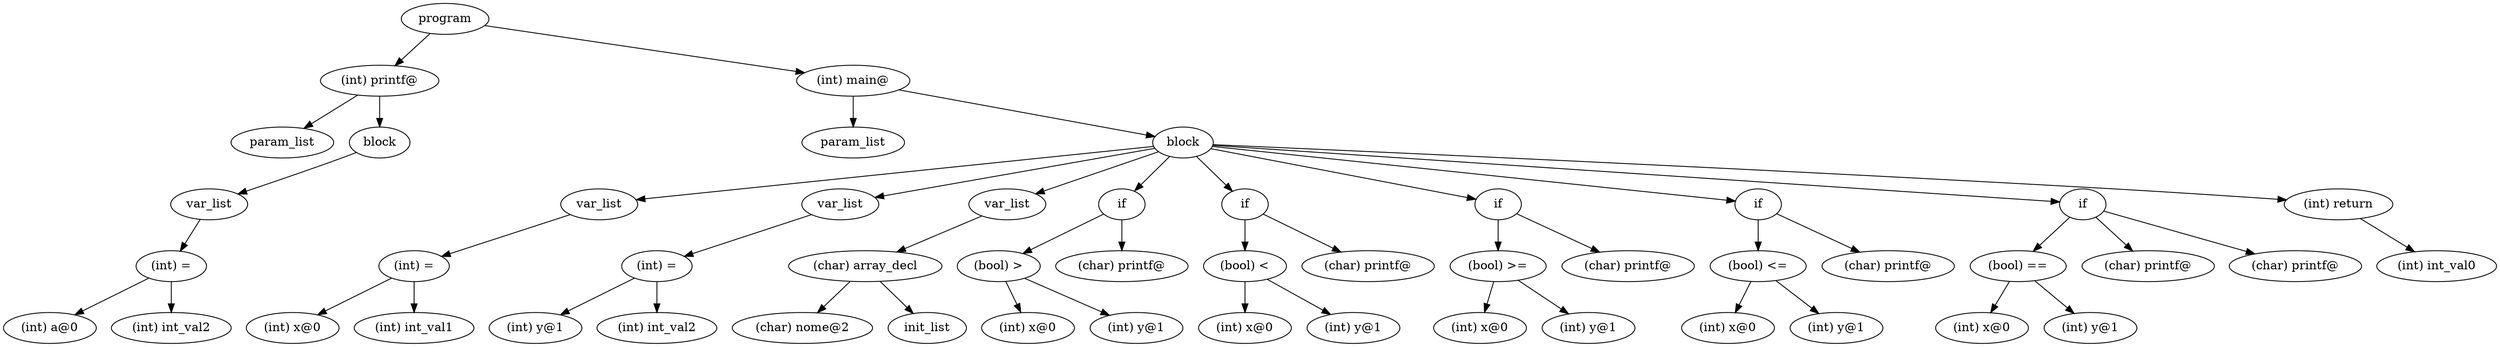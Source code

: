 digraph {
graph [ordering="out"];
node0[label="program"];
node1[label="(int) printf@"];
node2[label="param_list"];
node1 -> node2;
node3[label="block"];
node4[label="var_list"];
node5[label="(int) ="];
node6[label="(int) a@0"];
node5 -> node6;
node7[label="(int) int_val2"];
node5 -> node7;
node4 -> node5;
node3 -> node4;
node1 -> node3;
node0 -> node1;
node8[label="(int) main@"];
node9[label="param_list"];
node8 -> node9;
node10[label="block"];
node11[label="var_list"];
node12[label="(int) ="];
node13[label="(int) x@0"];
node12 -> node13;
node14[label="(int) int_val1"];
node12 -> node14;
node11 -> node12;
node10 -> node11;
node15[label="var_list"];
node16[label="(int) ="];
node17[label="(int) y@1"];
node16 -> node17;
node18[label="(int) int_val2"];
node16 -> node18;
node15 -> node16;
node10 -> node15;
node19[label="var_list"];
node20[label="(char) array_decl"];
node21[label="(char) nome@2"];
node20 -> node21;
node22[label="init_list"];
node20 -> node22;
node19 -> node20;
node10 -> node19;
node23[label="if"];
node24[label="(bool) >"];
node25[label="(int) x@0"];
node24 -> node25;
node26[label="(int) y@1"];
node24 -> node26;
node23 -> node24;
node27[label="(char) printf@"];
node23 -> node27;
node10 -> node23;
node28[label="if"];
node29[label="(bool) <"];
node30[label="(int) x@0"];
node29 -> node30;
node31[label="(int) y@1"];
node29 -> node31;
node28 -> node29;
node32[label="(char) printf@"];
node28 -> node32;
node10 -> node28;
node33[label="if"];
node34[label="(bool) >="];
node35[label="(int) x@0"];
node34 -> node35;
node36[label="(int) y@1"];
node34 -> node36;
node33 -> node34;
node37[label="(char) printf@"];
node33 -> node37;
node10 -> node33;
node38[label="if"];
node39[label="(bool) <="];
node40[label="(int) x@0"];
node39 -> node40;
node41[label="(int) y@1"];
node39 -> node41;
node38 -> node39;
node42[label="(char) printf@"];
node38 -> node42;
node10 -> node38;
node43[label="if"];
node44[label="(bool) =="];
node45[label="(int) x@0"];
node44 -> node45;
node46[label="(int) y@1"];
node44 -> node46;
node43 -> node44;
node47[label="(char) printf@"];
node43 -> node47;
node48[label="(char) printf@"];
node43 -> node48;
node10 -> node43;
node49[label="(int) return"];
node50[label="(int) int_val0"];
node49 -> node50;
node10 -> node49;
node8 -> node10;
node0 -> node8;
}
